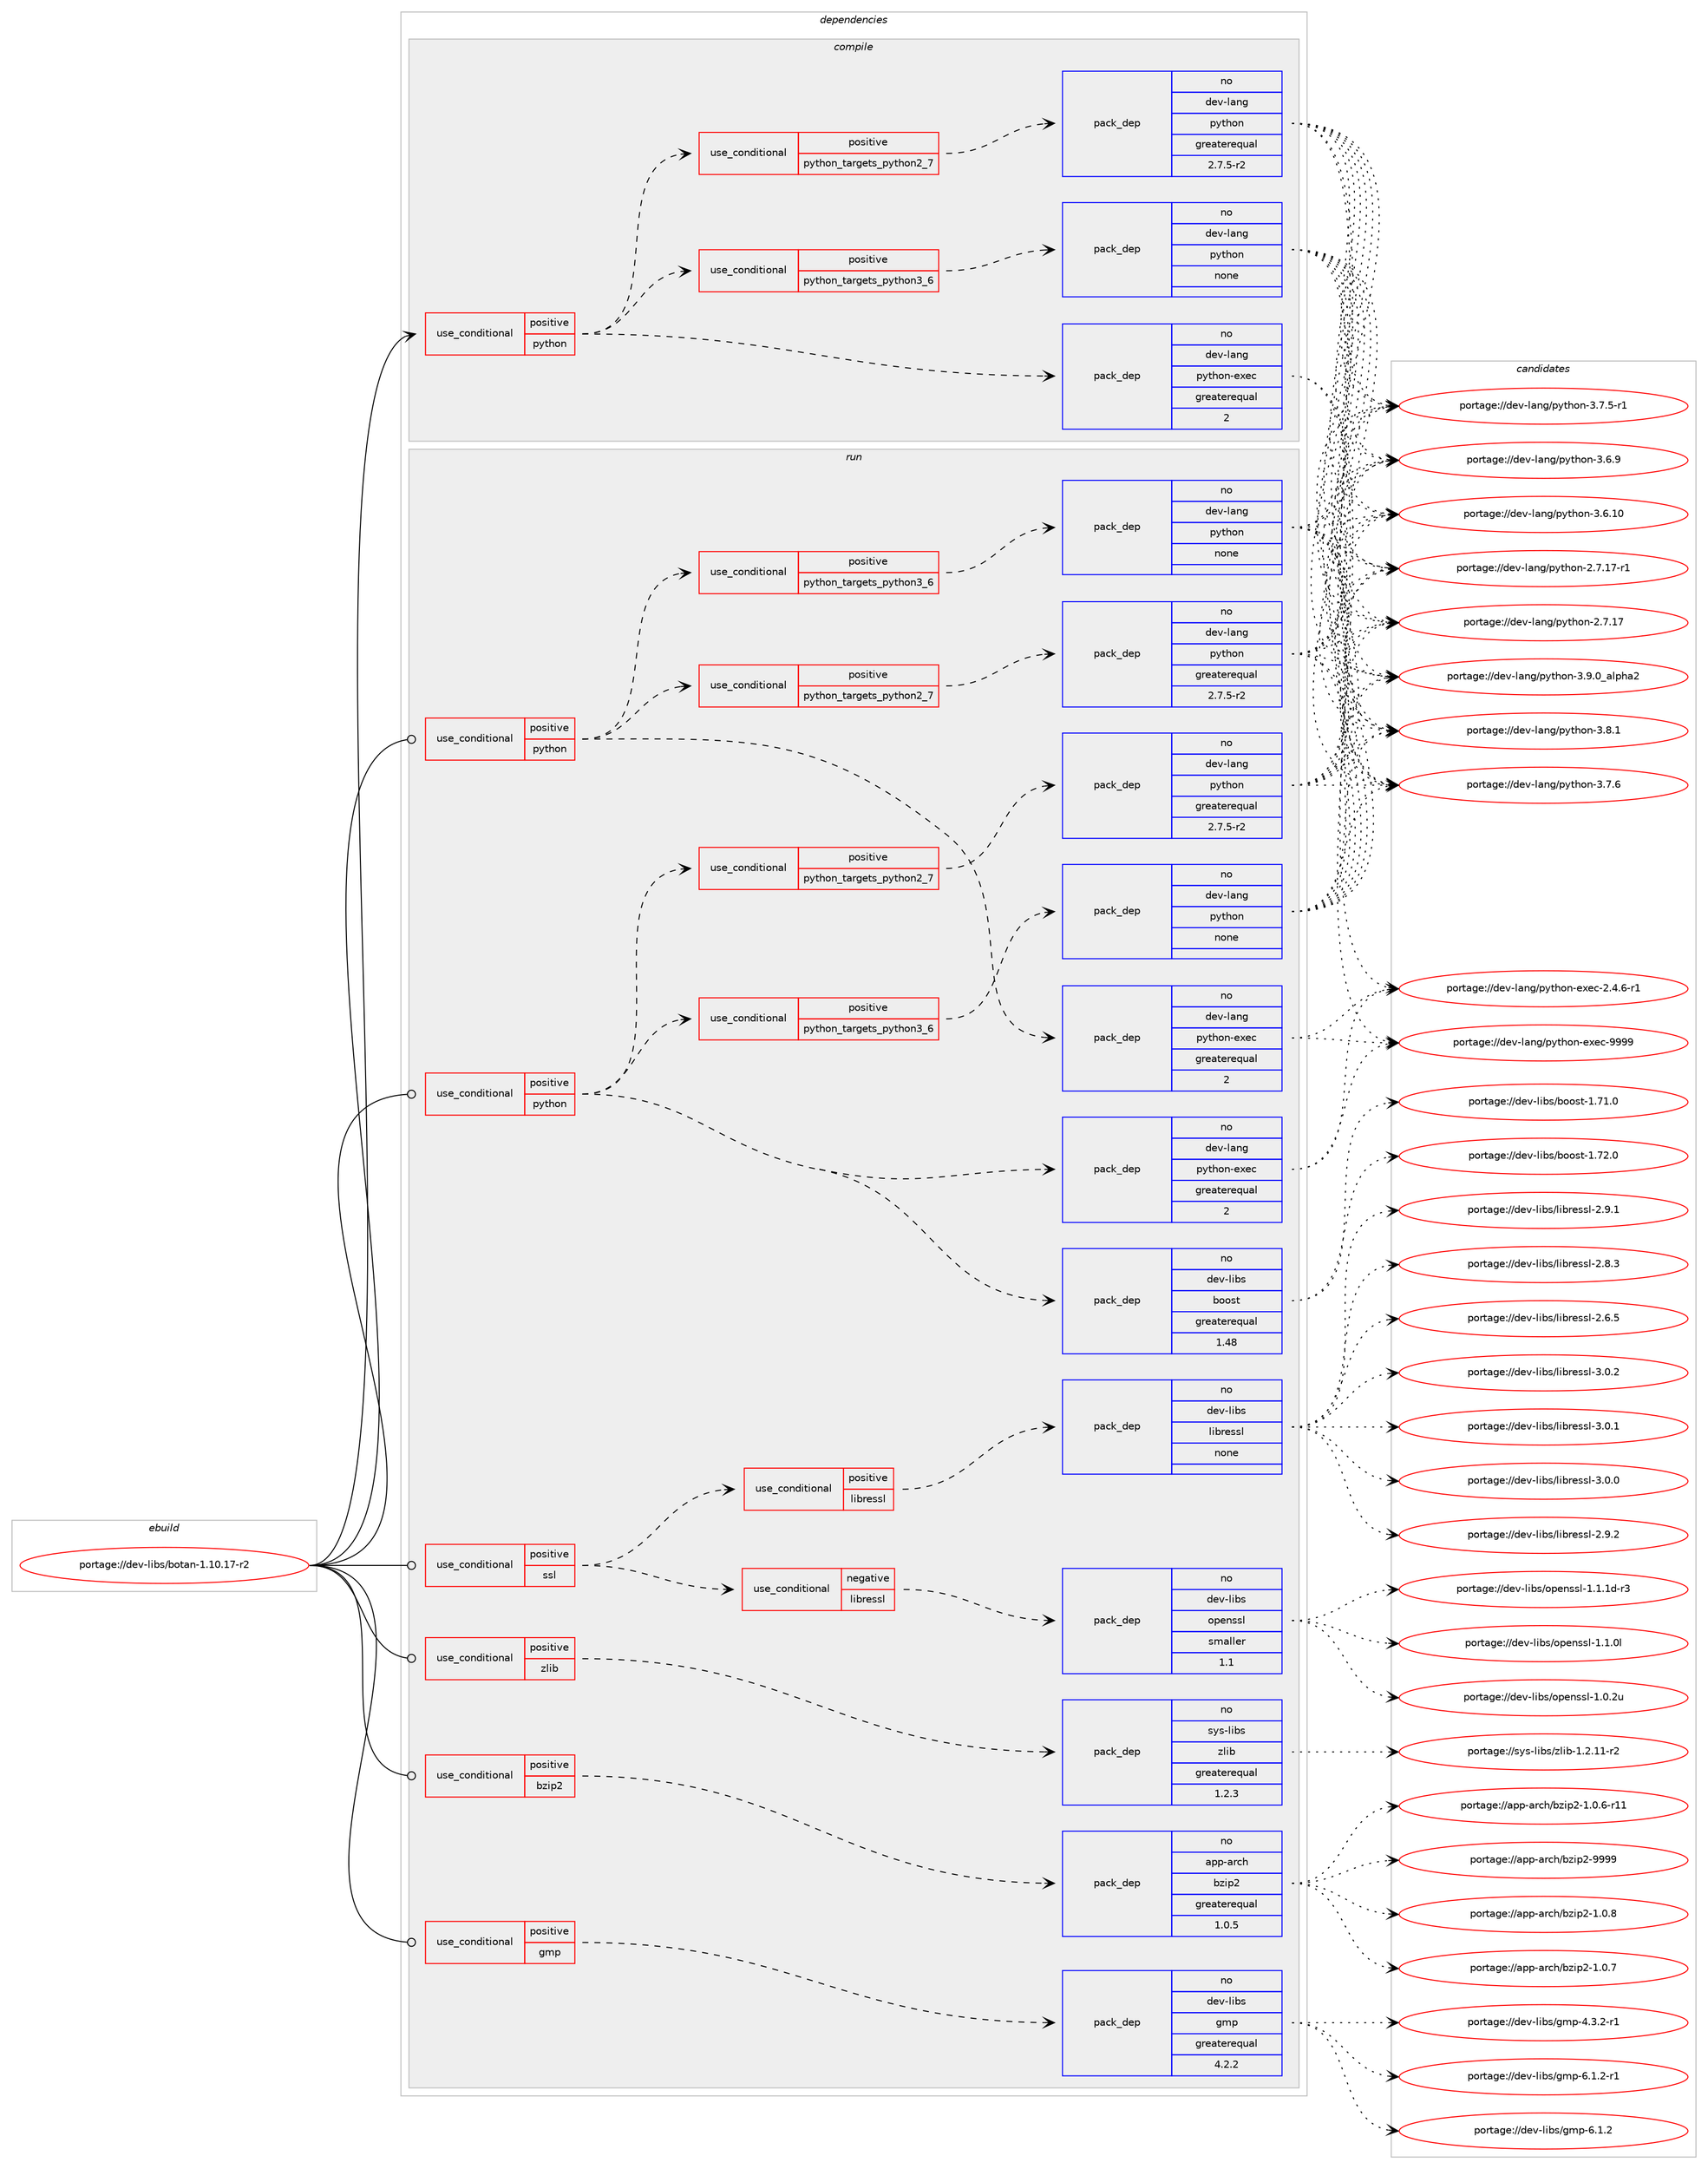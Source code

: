 digraph prolog {

# *************
# Graph options
# *************

newrank=true;
concentrate=true;
compound=true;
graph [rankdir=LR,fontname=Helvetica,fontsize=10,ranksep=1.5];#, ranksep=2.5, nodesep=0.2];
edge  [arrowhead=vee];
node  [fontname=Helvetica,fontsize=10];

# **********
# The ebuild
# **********

subgraph cluster_leftcol {
color=gray;
label=<<i>ebuild</i>>;
id [label="portage://dev-libs/botan-1.10.17-r2", color=red, width=4, href="../dev-libs/botan-1.10.17-r2.svg"];
}

# ****************
# The dependencies
# ****************

subgraph cluster_midcol {
color=gray;
label=<<i>dependencies</i>>;
subgraph cluster_compile {
fillcolor="#eeeeee";
style=filled;
label=<<i>compile</i>>;
subgraph cond126188 {
dependency516082 [label=<<TABLE BORDER="0" CELLBORDER="1" CELLSPACING="0" CELLPADDING="4"><TR><TD ROWSPAN="3" CELLPADDING="10">use_conditional</TD></TR><TR><TD>positive</TD></TR><TR><TD>python</TD></TR></TABLE>>, shape=none, color=red];
subgraph cond126189 {
dependency516083 [label=<<TABLE BORDER="0" CELLBORDER="1" CELLSPACING="0" CELLPADDING="4"><TR><TD ROWSPAN="3" CELLPADDING="10">use_conditional</TD></TR><TR><TD>positive</TD></TR><TR><TD>python_targets_python2_7</TD></TR></TABLE>>, shape=none, color=red];
subgraph pack384518 {
dependency516084 [label=<<TABLE BORDER="0" CELLBORDER="1" CELLSPACING="0" CELLPADDING="4" WIDTH="220"><TR><TD ROWSPAN="6" CELLPADDING="30">pack_dep</TD></TR><TR><TD WIDTH="110">no</TD></TR><TR><TD>dev-lang</TD></TR><TR><TD>python</TD></TR><TR><TD>greaterequal</TD></TR><TR><TD>2.7.5-r2</TD></TR></TABLE>>, shape=none, color=blue];
}
dependency516083:e -> dependency516084:w [weight=20,style="dashed",arrowhead="vee"];
}
dependency516082:e -> dependency516083:w [weight=20,style="dashed",arrowhead="vee"];
subgraph cond126190 {
dependency516085 [label=<<TABLE BORDER="0" CELLBORDER="1" CELLSPACING="0" CELLPADDING="4"><TR><TD ROWSPAN="3" CELLPADDING="10">use_conditional</TD></TR><TR><TD>positive</TD></TR><TR><TD>python_targets_python3_6</TD></TR></TABLE>>, shape=none, color=red];
subgraph pack384519 {
dependency516086 [label=<<TABLE BORDER="0" CELLBORDER="1" CELLSPACING="0" CELLPADDING="4" WIDTH="220"><TR><TD ROWSPAN="6" CELLPADDING="30">pack_dep</TD></TR><TR><TD WIDTH="110">no</TD></TR><TR><TD>dev-lang</TD></TR><TR><TD>python</TD></TR><TR><TD>none</TD></TR><TR><TD></TD></TR></TABLE>>, shape=none, color=blue];
}
dependency516085:e -> dependency516086:w [weight=20,style="dashed",arrowhead="vee"];
}
dependency516082:e -> dependency516085:w [weight=20,style="dashed",arrowhead="vee"];
subgraph pack384520 {
dependency516087 [label=<<TABLE BORDER="0" CELLBORDER="1" CELLSPACING="0" CELLPADDING="4" WIDTH="220"><TR><TD ROWSPAN="6" CELLPADDING="30">pack_dep</TD></TR><TR><TD WIDTH="110">no</TD></TR><TR><TD>dev-lang</TD></TR><TR><TD>python-exec</TD></TR><TR><TD>greaterequal</TD></TR><TR><TD>2</TD></TR></TABLE>>, shape=none, color=blue];
}
dependency516082:e -> dependency516087:w [weight=20,style="dashed",arrowhead="vee"];
}
id:e -> dependency516082:w [weight=20,style="solid",arrowhead="vee"];
}
subgraph cluster_compileandrun {
fillcolor="#eeeeee";
style=filled;
label=<<i>compile and run</i>>;
}
subgraph cluster_run {
fillcolor="#eeeeee";
style=filled;
label=<<i>run</i>>;
subgraph cond126191 {
dependency516088 [label=<<TABLE BORDER="0" CELLBORDER="1" CELLSPACING="0" CELLPADDING="4"><TR><TD ROWSPAN="3" CELLPADDING="10">use_conditional</TD></TR><TR><TD>positive</TD></TR><TR><TD>bzip2</TD></TR></TABLE>>, shape=none, color=red];
subgraph pack384521 {
dependency516089 [label=<<TABLE BORDER="0" CELLBORDER="1" CELLSPACING="0" CELLPADDING="4" WIDTH="220"><TR><TD ROWSPAN="6" CELLPADDING="30">pack_dep</TD></TR><TR><TD WIDTH="110">no</TD></TR><TR><TD>app-arch</TD></TR><TR><TD>bzip2</TD></TR><TR><TD>greaterequal</TD></TR><TR><TD>1.0.5</TD></TR></TABLE>>, shape=none, color=blue];
}
dependency516088:e -> dependency516089:w [weight=20,style="dashed",arrowhead="vee"];
}
id:e -> dependency516088:w [weight=20,style="solid",arrowhead="odot"];
subgraph cond126192 {
dependency516090 [label=<<TABLE BORDER="0" CELLBORDER="1" CELLSPACING="0" CELLPADDING="4"><TR><TD ROWSPAN="3" CELLPADDING="10">use_conditional</TD></TR><TR><TD>positive</TD></TR><TR><TD>gmp</TD></TR></TABLE>>, shape=none, color=red];
subgraph pack384522 {
dependency516091 [label=<<TABLE BORDER="0" CELLBORDER="1" CELLSPACING="0" CELLPADDING="4" WIDTH="220"><TR><TD ROWSPAN="6" CELLPADDING="30">pack_dep</TD></TR><TR><TD WIDTH="110">no</TD></TR><TR><TD>dev-libs</TD></TR><TR><TD>gmp</TD></TR><TR><TD>greaterequal</TD></TR><TR><TD>4.2.2</TD></TR></TABLE>>, shape=none, color=blue];
}
dependency516090:e -> dependency516091:w [weight=20,style="dashed",arrowhead="vee"];
}
id:e -> dependency516090:w [weight=20,style="solid",arrowhead="odot"];
subgraph cond126193 {
dependency516092 [label=<<TABLE BORDER="0" CELLBORDER="1" CELLSPACING="0" CELLPADDING="4"><TR><TD ROWSPAN="3" CELLPADDING="10">use_conditional</TD></TR><TR><TD>positive</TD></TR><TR><TD>python</TD></TR></TABLE>>, shape=none, color=red];
subgraph cond126194 {
dependency516093 [label=<<TABLE BORDER="0" CELLBORDER="1" CELLSPACING="0" CELLPADDING="4"><TR><TD ROWSPAN="3" CELLPADDING="10">use_conditional</TD></TR><TR><TD>positive</TD></TR><TR><TD>python_targets_python2_7</TD></TR></TABLE>>, shape=none, color=red];
subgraph pack384523 {
dependency516094 [label=<<TABLE BORDER="0" CELLBORDER="1" CELLSPACING="0" CELLPADDING="4" WIDTH="220"><TR><TD ROWSPAN="6" CELLPADDING="30">pack_dep</TD></TR><TR><TD WIDTH="110">no</TD></TR><TR><TD>dev-lang</TD></TR><TR><TD>python</TD></TR><TR><TD>greaterequal</TD></TR><TR><TD>2.7.5-r2</TD></TR></TABLE>>, shape=none, color=blue];
}
dependency516093:e -> dependency516094:w [weight=20,style="dashed",arrowhead="vee"];
}
dependency516092:e -> dependency516093:w [weight=20,style="dashed",arrowhead="vee"];
subgraph cond126195 {
dependency516095 [label=<<TABLE BORDER="0" CELLBORDER="1" CELLSPACING="0" CELLPADDING="4"><TR><TD ROWSPAN="3" CELLPADDING="10">use_conditional</TD></TR><TR><TD>positive</TD></TR><TR><TD>python_targets_python3_6</TD></TR></TABLE>>, shape=none, color=red];
subgraph pack384524 {
dependency516096 [label=<<TABLE BORDER="0" CELLBORDER="1" CELLSPACING="0" CELLPADDING="4" WIDTH="220"><TR><TD ROWSPAN="6" CELLPADDING="30">pack_dep</TD></TR><TR><TD WIDTH="110">no</TD></TR><TR><TD>dev-lang</TD></TR><TR><TD>python</TD></TR><TR><TD>none</TD></TR><TR><TD></TD></TR></TABLE>>, shape=none, color=blue];
}
dependency516095:e -> dependency516096:w [weight=20,style="dashed",arrowhead="vee"];
}
dependency516092:e -> dependency516095:w [weight=20,style="dashed",arrowhead="vee"];
subgraph pack384525 {
dependency516097 [label=<<TABLE BORDER="0" CELLBORDER="1" CELLSPACING="0" CELLPADDING="4" WIDTH="220"><TR><TD ROWSPAN="6" CELLPADDING="30">pack_dep</TD></TR><TR><TD WIDTH="110">no</TD></TR><TR><TD>dev-lang</TD></TR><TR><TD>python-exec</TD></TR><TR><TD>greaterequal</TD></TR><TR><TD>2</TD></TR></TABLE>>, shape=none, color=blue];
}
dependency516092:e -> dependency516097:w [weight=20,style="dashed",arrowhead="vee"];
}
id:e -> dependency516092:w [weight=20,style="solid",arrowhead="odot"];
subgraph cond126196 {
dependency516098 [label=<<TABLE BORDER="0" CELLBORDER="1" CELLSPACING="0" CELLPADDING="4"><TR><TD ROWSPAN="3" CELLPADDING="10">use_conditional</TD></TR><TR><TD>positive</TD></TR><TR><TD>python</TD></TR></TABLE>>, shape=none, color=red];
subgraph cond126197 {
dependency516099 [label=<<TABLE BORDER="0" CELLBORDER="1" CELLSPACING="0" CELLPADDING="4"><TR><TD ROWSPAN="3" CELLPADDING="10">use_conditional</TD></TR><TR><TD>positive</TD></TR><TR><TD>python_targets_python2_7</TD></TR></TABLE>>, shape=none, color=red];
subgraph pack384526 {
dependency516100 [label=<<TABLE BORDER="0" CELLBORDER="1" CELLSPACING="0" CELLPADDING="4" WIDTH="220"><TR><TD ROWSPAN="6" CELLPADDING="30">pack_dep</TD></TR><TR><TD WIDTH="110">no</TD></TR><TR><TD>dev-lang</TD></TR><TR><TD>python</TD></TR><TR><TD>greaterequal</TD></TR><TR><TD>2.7.5-r2</TD></TR></TABLE>>, shape=none, color=blue];
}
dependency516099:e -> dependency516100:w [weight=20,style="dashed",arrowhead="vee"];
}
dependency516098:e -> dependency516099:w [weight=20,style="dashed",arrowhead="vee"];
subgraph cond126198 {
dependency516101 [label=<<TABLE BORDER="0" CELLBORDER="1" CELLSPACING="0" CELLPADDING="4"><TR><TD ROWSPAN="3" CELLPADDING="10">use_conditional</TD></TR><TR><TD>positive</TD></TR><TR><TD>python_targets_python3_6</TD></TR></TABLE>>, shape=none, color=red];
subgraph pack384527 {
dependency516102 [label=<<TABLE BORDER="0" CELLBORDER="1" CELLSPACING="0" CELLPADDING="4" WIDTH="220"><TR><TD ROWSPAN="6" CELLPADDING="30">pack_dep</TD></TR><TR><TD WIDTH="110">no</TD></TR><TR><TD>dev-lang</TD></TR><TR><TD>python</TD></TR><TR><TD>none</TD></TR><TR><TD></TD></TR></TABLE>>, shape=none, color=blue];
}
dependency516101:e -> dependency516102:w [weight=20,style="dashed",arrowhead="vee"];
}
dependency516098:e -> dependency516101:w [weight=20,style="dashed",arrowhead="vee"];
subgraph pack384528 {
dependency516103 [label=<<TABLE BORDER="0" CELLBORDER="1" CELLSPACING="0" CELLPADDING="4" WIDTH="220"><TR><TD ROWSPAN="6" CELLPADDING="30">pack_dep</TD></TR><TR><TD WIDTH="110">no</TD></TR><TR><TD>dev-lang</TD></TR><TR><TD>python-exec</TD></TR><TR><TD>greaterequal</TD></TR><TR><TD>2</TD></TR></TABLE>>, shape=none, color=blue];
}
dependency516098:e -> dependency516103:w [weight=20,style="dashed",arrowhead="vee"];
subgraph pack384529 {
dependency516104 [label=<<TABLE BORDER="0" CELLBORDER="1" CELLSPACING="0" CELLPADDING="4" WIDTH="220"><TR><TD ROWSPAN="6" CELLPADDING="30">pack_dep</TD></TR><TR><TD WIDTH="110">no</TD></TR><TR><TD>dev-libs</TD></TR><TR><TD>boost</TD></TR><TR><TD>greaterequal</TD></TR><TR><TD>1.48</TD></TR></TABLE>>, shape=none, color=blue];
}
dependency516098:e -> dependency516104:w [weight=20,style="dashed",arrowhead="vee"];
}
id:e -> dependency516098:w [weight=20,style="solid",arrowhead="odot"];
subgraph cond126199 {
dependency516105 [label=<<TABLE BORDER="0" CELLBORDER="1" CELLSPACING="0" CELLPADDING="4"><TR><TD ROWSPAN="3" CELLPADDING="10">use_conditional</TD></TR><TR><TD>positive</TD></TR><TR><TD>ssl</TD></TR></TABLE>>, shape=none, color=red];
subgraph cond126200 {
dependency516106 [label=<<TABLE BORDER="0" CELLBORDER="1" CELLSPACING="0" CELLPADDING="4"><TR><TD ROWSPAN="3" CELLPADDING="10">use_conditional</TD></TR><TR><TD>negative</TD></TR><TR><TD>libressl</TD></TR></TABLE>>, shape=none, color=red];
subgraph pack384530 {
dependency516107 [label=<<TABLE BORDER="0" CELLBORDER="1" CELLSPACING="0" CELLPADDING="4" WIDTH="220"><TR><TD ROWSPAN="6" CELLPADDING="30">pack_dep</TD></TR><TR><TD WIDTH="110">no</TD></TR><TR><TD>dev-libs</TD></TR><TR><TD>openssl</TD></TR><TR><TD>smaller</TD></TR><TR><TD>1.1</TD></TR></TABLE>>, shape=none, color=blue];
}
dependency516106:e -> dependency516107:w [weight=20,style="dashed",arrowhead="vee"];
}
dependency516105:e -> dependency516106:w [weight=20,style="dashed",arrowhead="vee"];
subgraph cond126201 {
dependency516108 [label=<<TABLE BORDER="0" CELLBORDER="1" CELLSPACING="0" CELLPADDING="4"><TR><TD ROWSPAN="3" CELLPADDING="10">use_conditional</TD></TR><TR><TD>positive</TD></TR><TR><TD>libressl</TD></TR></TABLE>>, shape=none, color=red];
subgraph pack384531 {
dependency516109 [label=<<TABLE BORDER="0" CELLBORDER="1" CELLSPACING="0" CELLPADDING="4" WIDTH="220"><TR><TD ROWSPAN="6" CELLPADDING="30">pack_dep</TD></TR><TR><TD WIDTH="110">no</TD></TR><TR><TD>dev-libs</TD></TR><TR><TD>libressl</TD></TR><TR><TD>none</TD></TR><TR><TD></TD></TR></TABLE>>, shape=none, color=blue];
}
dependency516108:e -> dependency516109:w [weight=20,style="dashed",arrowhead="vee"];
}
dependency516105:e -> dependency516108:w [weight=20,style="dashed",arrowhead="vee"];
}
id:e -> dependency516105:w [weight=20,style="solid",arrowhead="odot"];
subgraph cond126202 {
dependency516110 [label=<<TABLE BORDER="0" CELLBORDER="1" CELLSPACING="0" CELLPADDING="4"><TR><TD ROWSPAN="3" CELLPADDING="10">use_conditional</TD></TR><TR><TD>positive</TD></TR><TR><TD>zlib</TD></TR></TABLE>>, shape=none, color=red];
subgraph pack384532 {
dependency516111 [label=<<TABLE BORDER="0" CELLBORDER="1" CELLSPACING="0" CELLPADDING="4" WIDTH="220"><TR><TD ROWSPAN="6" CELLPADDING="30">pack_dep</TD></TR><TR><TD WIDTH="110">no</TD></TR><TR><TD>sys-libs</TD></TR><TR><TD>zlib</TD></TR><TR><TD>greaterequal</TD></TR><TR><TD>1.2.3</TD></TR></TABLE>>, shape=none, color=blue];
}
dependency516110:e -> dependency516111:w [weight=20,style="dashed",arrowhead="vee"];
}
id:e -> dependency516110:w [weight=20,style="solid",arrowhead="odot"];
}
}

# **************
# The candidates
# **************

subgraph cluster_choices {
rank=same;
color=gray;
label=<<i>candidates</i>>;

subgraph choice384518 {
color=black;
nodesep=1;
choice10010111845108971101034711212111610411111045514657464895971081121049750 [label="portage://dev-lang/python-3.9.0_alpha2", color=red, width=4,href="../dev-lang/python-3.9.0_alpha2.svg"];
choice100101118451089711010347112121116104111110455146564649 [label="portage://dev-lang/python-3.8.1", color=red, width=4,href="../dev-lang/python-3.8.1.svg"];
choice100101118451089711010347112121116104111110455146554654 [label="portage://dev-lang/python-3.7.6", color=red, width=4,href="../dev-lang/python-3.7.6.svg"];
choice1001011184510897110103471121211161041111104551465546534511449 [label="portage://dev-lang/python-3.7.5-r1", color=red, width=4,href="../dev-lang/python-3.7.5-r1.svg"];
choice100101118451089711010347112121116104111110455146544657 [label="portage://dev-lang/python-3.6.9", color=red, width=4,href="../dev-lang/python-3.6.9.svg"];
choice10010111845108971101034711212111610411111045514654464948 [label="portage://dev-lang/python-3.6.10", color=red, width=4,href="../dev-lang/python-3.6.10.svg"];
choice100101118451089711010347112121116104111110455046554649554511449 [label="portage://dev-lang/python-2.7.17-r1", color=red, width=4,href="../dev-lang/python-2.7.17-r1.svg"];
choice10010111845108971101034711212111610411111045504655464955 [label="portage://dev-lang/python-2.7.17", color=red, width=4,href="../dev-lang/python-2.7.17.svg"];
dependency516084:e -> choice10010111845108971101034711212111610411111045514657464895971081121049750:w [style=dotted,weight="100"];
dependency516084:e -> choice100101118451089711010347112121116104111110455146564649:w [style=dotted,weight="100"];
dependency516084:e -> choice100101118451089711010347112121116104111110455146554654:w [style=dotted,weight="100"];
dependency516084:e -> choice1001011184510897110103471121211161041111104551465546534511449:w [style=dotted,weight="100"];
dependency516084:e -> choice100101118451089711010347112121116104111110455146544657:w [style=dotted,weight="100"];
dependency516084:e -> choice10010111845108971101034711212111610411111045514654464948:w [style=dotted,weight="100"];
dependency516084:e -> choice100101118451089711010347112121116104111110455046554649554511449:w [style=dotted,weight="100"];
dependency516084:e -> choice10010111845108971101034711212111610411111045504655464955:w [style=dotted,weight="100"];
}
subgraph choice384519 {
color=black;
nodesep=1;
choice10010111845108971101034711212111610411111045514657464895971081121049750 [label="portage://dev-lang/python-3.9.0_alpha2", color=red, width=4,href="../dev-lang/python-3.9.0_alpha2.svg"];
choice100101118451089711010347112121116104111110455146564649 [label="portage://dev-lang/python-3.8.1", color=red, width=4,href="../dev-lang/python-3.8.1.svg"];
choice100101118451089711010347112121116104111110455146554654 [label="portage://dev-lang/python-3.7.6", color=red, width=4,href="../dev-lang/python-3.7.6.svg"];
choice1001011184510897110103471121211161041111104551465546534511449 [label="portage://dev-lang/python-3.7.5-r1", color=red, width=4,href="../dev-lang/python-3.7.5-r1.svg"];
choice100101118451089711010347112121116104111110455146544657 [label="portage://dev-lang/python-3.6.9", color=red, width=4,href="../dev-lang/python-3.6.9.svg"];
choice10010111845108971101034711212111610411111045514654464948 [label="portage://dev-lang/python-3.6.10", color=red, width=4,href="../dev-lang/python-3.6.10.svg"];
choice100101118451089711010347112121116104111110455046554649554511449 [label="portage://dev-lang/python-2.7.17-r1", color=red, width=4,href="../dev-lang/python-2.7.17-r1.svg"];
choice10010111845108971101034711212111610411111045504655464955 [label="portage://dev-lang/python-2.7.17", color=red, width=4,href="../dev-lang/python-2.7.17.svg"];
dependency516086:e -> choice10010111845108971101034711212111610411111045514657464895971081121049750:w [style=dotted,weight="100"];
dependency516086:e -> choice100101118451089711010347112121116104111110455146564649:w [style=dotted,weight="100"];
dependency516086:e -> choice100101118451089711010347112121116104111110455146554654:w [style=dotted,weight="100"];
dependency516086:e -> choice1001011184510897110103471121211161041111104551465546534511449:w [style=dotted,weight="100"];
dependency516086:e -> choice100101118451089711010347112121116104111110455146544657:w [style=dotted,weight="100"];
dependency516086:e -> choice10010111845108971101034711212111610411111045514654464948:w [style=dotted,weight="100"];
dependency516086:e -> choice100101118451089711010347112121116104111110455046554649554511449:w [style=dotted,weight="100"];
dependency516086:e -> choice10010111845108971101034711212111610411111045504655464955:w [style=dotted,weight="100"];
}
subgraph choice384520 {
color=black;
nodesep=1;
choice10010111845108971101034711212111610411111045101120101994557575757 [label="portage://dev-lang/python-exec-9999", color=red, width=4,href="../dev-lang/python-exec-9999.svg"];
choice10010111845108971101034711212111610411111045101120101994550465246544511449 [label="portage://dev-lang/python-exec-2.4.6-r1", color=red, width=4,href="../dev-lang/python-exec-2.4.6-r1.svg"];
dependency516087:e -> choice10010111845108971101034711212111610411111045101120101994557575757:w [style=dotted,weight="100"];
dependency516087:e -> choice10010111845108971101034711212111610411111045101120101994550465246544511449:w [style=dotted,weight="100"];
}
subgraph choice384521 {
color=black;
nodesep=1;
choice971121124597114991044798122105112504557575757 [label="portage://app-arch/bzip2-9999", color=red, width=4,href="../app-arch/bzip2-9999.svg"];
choice97112112459711499104479812210511250454946484656 [label="portage://app-arch/bzip2-1.0.8", color=red, width=4,href="../app-arch/bzip2-1.0.8.svg"];
choice97112112459711499104479812210511250454946484655 [label="portage://app-arch/bzip2-1.0.7", color=red, width=4,href="../app-arch/bzip2-1.0.7.svg"];
choice97112112459711499104479812210511250454946484654451144949 [label="portage://app-arch/bzip2-1.0.6-r11", color=red, width=4,href="../app-arch/bzip2-1.0.6-r11.svg"];
dependency516089:e -> choice971121124597114991044798122105112504557575757:w [style=dotted,weight="100"];
dependency516089:e -> choice97112112459711499104479812210511250454946484656:w [style=dotted,weight="100"];
dependency516089:e -> choice97112112459711499104479812210511250454946484655:w [style=dotted,weight="100"];
dependency516089:e -> choice97112112459711499104479812210511250454946484654451144949:w [style=dotted,weight="100"];
}
subgraph choice384522 {
color=black;
nodesep=1;
choice1001011184510810598115471031091124554464946504511449 [label="portage://dev-libs/gmp-6.1.2-r1", color=red, width=4,href="../dev-libs/gmp-6.1.2-r1.svg"];
choice100101118451081059811547103109112455446494650 [label="portage://dev-libs/gmp-6.1.2", color=red, width=4,href="../dev-libs/gmp-6.1.2.svg"];
choice1001011184510810598115471031091124552465146504511449 [label="portage://dev-libs/gmp-4.3.2-r1", color=red, width=4,href="../dev-libs/gmp-4.3.2-r1.svg"];
dependency516091:e -> choice1001011184510810598115471031091124554464946504511449:w [style=dotted,weight="100"];
dependency516091:e -> choice100101118451081059811547103109112455446494650:w [style=dotted,weight="100"];
dependency516091:e -> choice1001011184510810598115471031091124552465146504511449:w [style=dotted,weight="100"];
}
subgraph choice384523 {
color=black;
nodesep=1;
choice10010111845108971101034711212111610411111045514657464895971081121049750 [label="portage://dev-lang/python-3.9.0_alpha2", color=red, width=4,href="../dev-lang/python-3.9.0_alpha2.svg"];
choice100101118451089711010347112121116104111110455146564649 [label="portage://dev-lang/python-3.8.1", color=red, width=4,href="../dev-lang/python-3.8.1.svg"];
choice100101118451089711010347112121116104111110455146554654 [label="portage://dev-lang/python-3.7.6", color=red, width=4,href="../dev-lang/python-3.7.6.svg"];
choice1001011184510897110103471121211161041111104551465546534511449 [label="portage://dev-lang/python-3.7.5-r1", color=red, width=4,href="../dev-lang/python-3.7.5-r1.svg"];
choice100101118451089711010347112121116104111110455146544657 [label="portage://dev-lang/python-3.6.9", color=red, width=4,href="../dev-lang/python-3.6.9.svg"];
choice10010111845108971101034711212111610411111045514654464948 [label="portage://dev-lang/python-3.6.10", color=red, width=4,href="../dev-lang/python-3.6.10.svg"];
choice100101118451089711010347112121116104111110455046554649554511449 [label="portage://dev-lang/python-2.7.17-r1", color=red, width=4,href="../dev-lang/python-2.7.17-r1.svg"];
choice10010111845108971101034711212111610411111045504655464955 [label="portage://dev-lang/python-2.7.17", color=red, width=4,href="../dev-lang/python-2.7.17.svg"];
dependency516094:e -> choice10010111845108971101034711212111610411111045514657464895971081121049750:w [style=dotted,weight="100"];
dependency516094:e -> choice100101118451089711010347112121116104111110455146564649:w [style=dotted,weight="100"];
dependency516094:e -> choice100101118451089711010347112121116104111110455146554654:w [style=dotted,weight="100"];
dependency516094:e -> choice1001011184510897110103471121211161041111104551465546534511449:w [style=dotted,weight="100"];
dependency516094:e -> choice100101118451089711010347112121116104111110455146544657:w [style=dotted,weight="100"];
dependency516094:e -> choice10010111845108971101034711212111610411111045514654464948:w [style=dotted,weight="100"];
dependency516094:e -> choice100101118451089711010347112121116104111110455046554649554511449:w [style=dotted,weight="100"];
dependency516094:e -> choice10010111845108971101034711212111610411111045504655464955:w [style=dotted,weight="100"];
}
subgraph choice384524 {
color=black;
nodesep=1;
choice10010111845108971101034711212111610411111045514657464895971081121049750 [label="portage://dev-lang/python-3.9.0_alpha2", color=red, width=4,href="../dev-lang/python-3.9.0_alpha2.svg"];
choice100101118451089711010347112121116104111110455146564649 [label="portage://dev-lang/python-3.8.1", color=red, width=4,href="../dev-lang/python-3.8.1.svg"];
choice100101118451089711010347112121116104111110455146554654 [label="portage://dev-lang/python-3.7.6", color=red, width=4,href="../dev-lang/python-3.7.6.svg"];
choice1001011184510897110103471121211161041111104551465546534511449 [label="portage://dev-lang/python-3.7.5-r1", color=red, width=4,href="../dev-lang/python-3.7.5-r1.svg"];
choice100101118451089711010347112121116104111110455146544657 [label="portage://dev-lang/python-3.6.9", color=red, width=4,href="../dev-lang/python-3.6.9.svg"];
choice10010111845108971101034711212111610411111045514654464948 [label="portage://dev-lang/python-3.6.10", color=red, width=4,href="../dev-lang/python-3.6.10.svg"];
choice100101118451089711010347112121116104111110455046554649554511449 [label="portage://dev-lang/python-2.7.17-r1", color=red, width=4,href="../dev-lang/python-2.7.17-r1.svg"];
choice10010111845108971101034711212111610411111045504655464955 [label="portage://dev-lang/python-2.7.17", color=red, width=4,href="../dev-lang/python-2.7.17.svg"];
dependency516096:e -> choice10010111845108971101034711212111610411111045514657464895971081121049750:w [style=dotted,weight="100"];
dependency516096:e -> choice100101118451089711010347112121116104111110455146564649:w [style=dotted,weight="100"];
dependency516096:e -> choice100101118451089711010347112121116104111110455146554654:w [style=dotted,weight="100"];
dependency516096:e -> choice1001011184510897110103471121211161041111104551465546534511449:w [style=dotted,weight="100"];
dependency516096:e -> choice100101118451089711010347112121116104111110455146544657:w [style=dotted,weight="100"];
dependency516096:e -> choice10010111845108971101034711212111610411111045514654464948:w [style=dotted,weight="100"];
dependency516096:e -> choice100101118451089711010347112121116104111110455046554649554511449:w [style=dotted,weight="100"];
dependency516096:e -> choice10010111845108971101034711212111610411111045504655464955:w [style=dotted,weight="100"];
}
subgraph choice384525 {
color=black;
nodesep=1;
choice10010111845108971101034711212111610411111045101120101994557575757 [label="portage://dev-lang/python-exec-9999", color=red, width=4,href="../dev-lang/python-exec-9999.svg"];
choice10010111845108971101034711212111610411111045101120101994550465246544511449 [label="portage://dev-lang/python-exec-2.4.6-r1", color=red, width=4,href="../dev-lang/python-exec-2.4.6-r1.svg"];
dependency516097:e -> choice10010111845108971101034711212111610411111045101120101994557575757:w [style=dotted,weight="100"];
dependency516097:e -> choice10010111845108971101034711212111610411111045101120101994550465246544511449:w [style=dotted,weight="100"];
}
subgraph choice384526 {
color=black;
nodesep=1;
choice10010111845108971101034711212111610411111045514657464895971081121049750 [label="portage://dev-lang/python-3.9.0_alpha2", color=red, width=4,href="../dev-lang/python-3.9.0_alpha2.svg"];
choice100101118451089711010347112121116104111110455146564649 [label="portage://dev-lang/python-3.8.1", color=red, width=4,href="../dev-lang/python-3.8.1.svg"];
choice100101118451089711010347112121116104111110455146554654 [label="portage://dev-lang/python-3.7.6", color=red, width=4,href="../dev-lang/python-3.7.6.svg"];
choice1001011184510897110103471121211161041111104551465546534511449 [label="portage://dev-lang/python-3.7.5-r1", color=red, width=4,href="../dev-lang/python-3.7.5-r1.svg"];
choice100101118451089711010347112121116104111110455146544657 [label="portage://dev-lang/python-3.6.9", color=red, width=4,href="../dev-lang/python-3.6.9.svg"];
choice10010111845108971101034711212111610411111045514654464948 [label="portage://dev-lang/python-3.6.10", color=red, width=4,href="../dev-lang/python-3.6.10.svg"];
choice100101118451089711010347112121116104111110455046554649554511449 [label="portage://dev-lang/python-2.7.17-r1", color=red, width=4,href="../dev-lang/python-2.7.17-r1.svg"];
choice10010111845108971101034711212111610411111045504655464955 [label="portage://dev-lang/python-2.7.17", color=red, width=4,href="../dev-lang/python-2.7.17.svg"];
dependency516100:e -> choice10010111845108971101034711212111610411111045514657464895971081121049750:w [style=dotted,weight="100"];
dependency516100:e -> choice100101118451089711010347112121116104111110455146564649:w [style=dotted,weight="100"];
dependency516100:e -> choice100101118451089711010347112121116104111110455146554654:w [style=dotted,weight="100"];
dependency516100:e -> choice1001011184510897110103471121211161041111104551465546534511449:w [style=dotted,weight="100"];
dependency516100:e -> choice100101118451089711010347112121116104111110455146544657:w [style=dotted,weight="100"];
dependency516100:e -> choice10010111845108971101034711212111610411111045514654464948:w [style=dotted,weight="100"];
dependency516100:e -> choice100101118451089711010347112121116104111110455046554649554511449:w [style=dotted,weight="100"];
dependency516100:e -> choice10010111845108971101034711212111610411111045504655464955:w [style=dotted,weight="100"];
}
subgraph choice384527 {
color=black;
nodesep=1;
choice10010111845108971101034711212111610411111045514657464895971081121049750 [label="portage://dev-lang/python-3.9.0_alpha2", color=red, width=4,href="../dev-lang/python-3.9.0_alpha2.svg"];
choice100101118451089711010347112121116104111110455146564649 [label="portage://dev-lang/python-3.8.1", color=red, width=4,href="../dev-lang/python-3.8.1.svg"];
choice100101118451089711010347112121116104111110455146554654 [label="portage://dev-lang/python-3.7.6", color=red, width=4,href="../dev-lang/python-3.7.6.svg"];
choice1001011184510897110103471121211161041111104551465546534511449 [label="portage://dev-lang/python-3.7.5-r1", color=red, width=4,href="../dev-lang/python-3.7.5-r1.svg"];
choice100101118451089711010347112121116104111110455146544657 [label="portage://dev-lang/python-3.6.9", color=red, width=4,href="../dev-lang/python-3.6.9.svg"];
choice10010111845108971101034711212111610411111045514654464948 [label="portage://dev-lang/python-3.6.10", color=red, width=4,href="../dev-lang/python-3.6.10.svg"];
choice100101118451089711010347112121116104111110455046554649554511449 [label="portage://dev-lang/python-2.7.17-r1", color=red, width=4,href="../dev-lang/python-2.7.17-r1.svg"];
choice10010111845108971101034711212111610411111045504655464955 [label="portage://dev-lang/python-2.7.17", color=red, width=4,href="../dev-lang/python-2.7.17.svg"];
dependency516102:e -> choice10010111845108971101034711212111610411111045514657464895971081121049750:w [style=dotted,weight="100"];
dependency516102:e -> choice100101118451089711010347112121116104111110455146564649:w [style=dotted,weight="100"];
dependency516102:e -> choice100101118451089711010347112121116104111110455146554654:w [style=dotted,weight="100"];
dependency516102:e -> choice1001011184510897110103471121211161041111104551465546534511449:w [style=dotted,weight="100"];
dependency516102:e -> choice100101118451089711010347112121116104111110455146544657:w [style=dotted,weight="100"];
dependency516102:e -> choice10010111845108971101034711212111610411111045514654464948:w [style=dotted,weight="100"];
dependency516102:e -> choice100101118451089711010347112121116104111110455046554649554511449:w [style=dotted,weight="100"];
dependency516102:e -> choice10010111845108971101034711212111610411111045504655464955:w [style=dotted,weight="100"];
}
subgraph choice384528 {
color=black;
nodesep=1;
choice10010111845108971101034711212111610411111045101120101994557575757 [label="portage://dev-lang/python-exec-9999", color=red, width=4,href="../dev-lang/python-exec-9999.svg"];
choice10010111845108971101034711212111610411111045101120101994550465246544511449 [label="portage://dev-lang/python-exec-2.4.6-r1", color=red, width=4,href="../dev-lang/python-exec-2.4.6-r1.svg"];
dependency516103:e -> choice10010111845108971101034711212111610411111045101120101994557575757:w [style=dotted,weight="100"];
dependency516103:e -> choice10010111845108971101034711212111610411111045101120101994550465246544511449:w [style=dotted,weight="100"];
}
subgraph choice384529 {
color=black;
nodesep=1;
choice1001011184510810598115479811111111511645494655504648 [label="portage://dev-libs/boost-1.72.0", color=red, width=4,href="../dev-libs/boost-1.72.0.svg"];
choice1001011184510810598115479811111111511645494655494648 [label="portage://dev-libs/boost-1.71.0", color=red, width=4,href="../dev-libs/boost-1.71.0.svg"];
dependency516104:e -> choice1001011184510810598115479811111111511645494655504648:w [style=dotted,weight="100"];
dependency516104:e -> choice1001011184510810598115479811111111511645494655494648:w [style=dotted,weight="100"];
}
subgraph choice384530 {
color=black;
nodesep=1;
choice1001011184510810598115471111121011101151151084549464946491004511451 [label="portage://dev-libs/openssl-1.1.1d-r3", color=red, width=4,href="../dev-libs/openssl-1.1.1d-r3.svg"];
choice100101118451081059811547111112101110115115108454946494648108 [label="portage://dev-libs/openssl-1.1.0l", color=red, width=4,href="../dev-libs/openssl-1.1.0l.svg"];
choice100101118451081059811547111112101110115115108454946484650117 [label="portage://dev-libs/openssl-1.0.2u", color=red, width=4,href="../dev-libs/openssl-1.0.2u.svg"];
dependency516107:e -> choice1001011184510810598115471111121011101151151084549464946491004511451:w [style=dotted,weight="100"];
dependency516107:e -> choice100101118451081059811547111112101110115115108454946494648108:w [style=dotted,weight="100"];
dependency516107:e -> choice100101118451081059811547111112101110115115108454946484650117:w [style=dotted,weight="100"];
}
subgraph choice384531 {
color=black;
nodesep=1;
choice10010111845108105981154710810598114101115115108455146484650 [label="portage://dev-libs/libressl-3.0.2", color=red, width=4,href="../dev-libs/libressl-3.0.2.svg"];
choice10010111845108105981154710810598114101115115108455146484649 [label="portage://dev-libs/libressl-3.0.1", color=red, width=4,href="../dev-libs/libressl-3.0.1.svg"];
choice10010111845108105981154710810598114101115115108455146484648 [label="portage://dev-libs/libressl-3.0.0", color=red, width=4,href="../dev-libs/libressl-3.0.0.svg"];
choice10010111845108105981154710810598114101115115108455046574650 [label="portage://dev-libs/libressl-2.9.2", color=red, width=4,href="../dev-libs/libressl-2.9.2.svg"];
choice10010111845108105981154710810598114101115115108455046574649 [label="portage://dev-libs/libressl-2.9.1", color=red, width=4,href="../dev-libs/libressl-2.9.1.svg"];
choice10010111845108105981154710810598114101115115108455046564651 [label="portage://dev-libs/libressl-2.8.3", color=red, width=4,href="../dev-libs/libressl-2.8.3.svg"];
choice10010111845108105981154710810598114101115115108455046544653 [label="portage://dev-libs/libressl-2.6.5", color=red, width=4,href="../dev-libs/libressl-2.6.5.svg"];
dependency516109:e -> choice10010111845108105981154710810598114101115115108455146484650:w [style=dotted,weight="100"];
dependency516109:e -> choice10010111845108105981154710810598114101115115108455146484649:w [style=dotted,weight="100"];
dependency516109:e -> choice10010111845108105981154710810598114101115115108455146484648:w [style=dotted,weight="100"];
dependency516109:e -> choice10010111845108105981154710810598114101115115108455046574650:w [style=dotted,weight="100"];
dependency516109:e -> choice10010111845108105981154710810598114101115115108455046574649:w [style=dotted,weight="100"];
dependency516109:e -> choice10010111845108105981154710810598114101115115108455046564651:w [style=dotted,weight="100"];
dependency516109:e -> choice10010111845108105981154710810598114101115115108455046544653:w [style=dotted,weight="100"];
}
subgraph choice384532 {
color=black;
nodesep=1;
choice11512111545108105981154712210810598454946504649494511450 [label="portage://sys-libs/zlib-1.2.11-r2", color=red, width=4,href="../sys-libs/zlib-1.2.11-r2.svg"];
dependency516111:e -> choice11512111545108105981154712210810598454946504649494511450:w [style=dotted,weight="100"];
}
}

}
